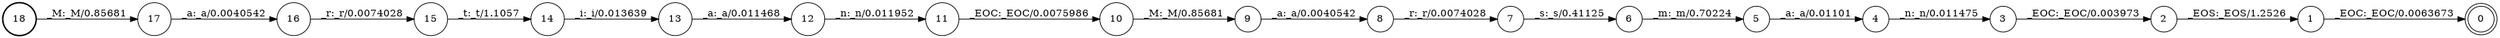 digraph FST {
rankdir = LR;
size = "22,17";
label = "";
center = 1;
orientation = Portrait;
ranksep = "0.4";
nodesep = "0.25";
18 [label = "18", shape = circle, style = bold, fontsize = 14]
	18 -> 17 [label = "_M:_M/0.85681", fontsize = 14];
0 [label = "0", shape = doublecircle, style = solid, fontsize = 14]
1 [label = "1", shape = circle, style = solid, fontsize = 14]
	1 -> 0 [label = "_EOC:_EOC/0.0063673", fontsize = 14];
2 [label = "2", shape = circle, style = solid, fontsize = 14]
	2 -> 1 [label = "_EOS:_EOS/1.2526", fontsize = 14];
3 [label = "3", shape = circle, style = solid, fontsize = 14]
	3 -> 2 [label = "_EOC:_EOC/0.003973", fontsize = 14];
4 [label = "4", shape = circle, style = solid, fontsize = 14]
	4 -> 3 [label = "_n:_n/0.011475", fontsize = 14];
5 [label = "5", shape = circle, style = solid, fontsize = 14]
	5 -> 4 [label = "_a:_a/0.01101", fontsize = 14];
6 [label = "6", shape = circle, style = solid, fontsize = 14]
	6 -> 5 [label = "_m:_m/0.70224", fontsize = 14];
7 [label = "7", shape = circle, style = solid, fontsize = 14]
	7 -> 6 [label = "_s:_s/0.41125", fontsize = 14];
8 [label = "8", shape = circle, style = solid, fontsize = 14]
	8 -> 7 [label = "_r:_r/0.0074028", fontsize = 14];
9 [label = "9", shape = circle, style = solid, fontsize = 14]
	9 -> 8 [label = "_a:_a/0.0040542", fontsize = 14];
10 [label = "10", shape = circle, style = solid, fontsize = 14]
	10 -> 9 [label = "_M:_M/0.85681", fontsize = 14];
11 [label = "11", shape = circle, style = solid, fontsize = 14]
	11 -> 10 [label = "_EOC:_EOC/0.0075986", fontsize = 14];
12 [label = "12", shape = circle, style = solid, fontsize = 14]
	12 -> 11 [label = "_n:_n/0.011952", fontsize = 14];
13 [label = "13", shape = circle, style = solid, fontsize = 14]
	13 -> 12 [label = "_a:_a/0.011468", fontsize = 14];
14 [label = "14", shape = circle, style = solid, fontsize = 14]
	14 -> 13 [label = "_i:_i/0.013639", fontsize = 14];
15 [label = "15", shape = circle, style = solid, fontsize = 14]
	15 -> 14 [label = "_t:_t/1.1057", fontsize = 14];
16 [label = "16", shape = circle, style = solid, fontsize = 14]
	16 -> 15 [label = "_r:_r/0.0074028", fontsize = 14];
17 [label = "17", shape = circle, style = solid, fontsize = 14]
	17 -> 16 [label = "_a:_a/0.0040542", fontsize = 14];
}
